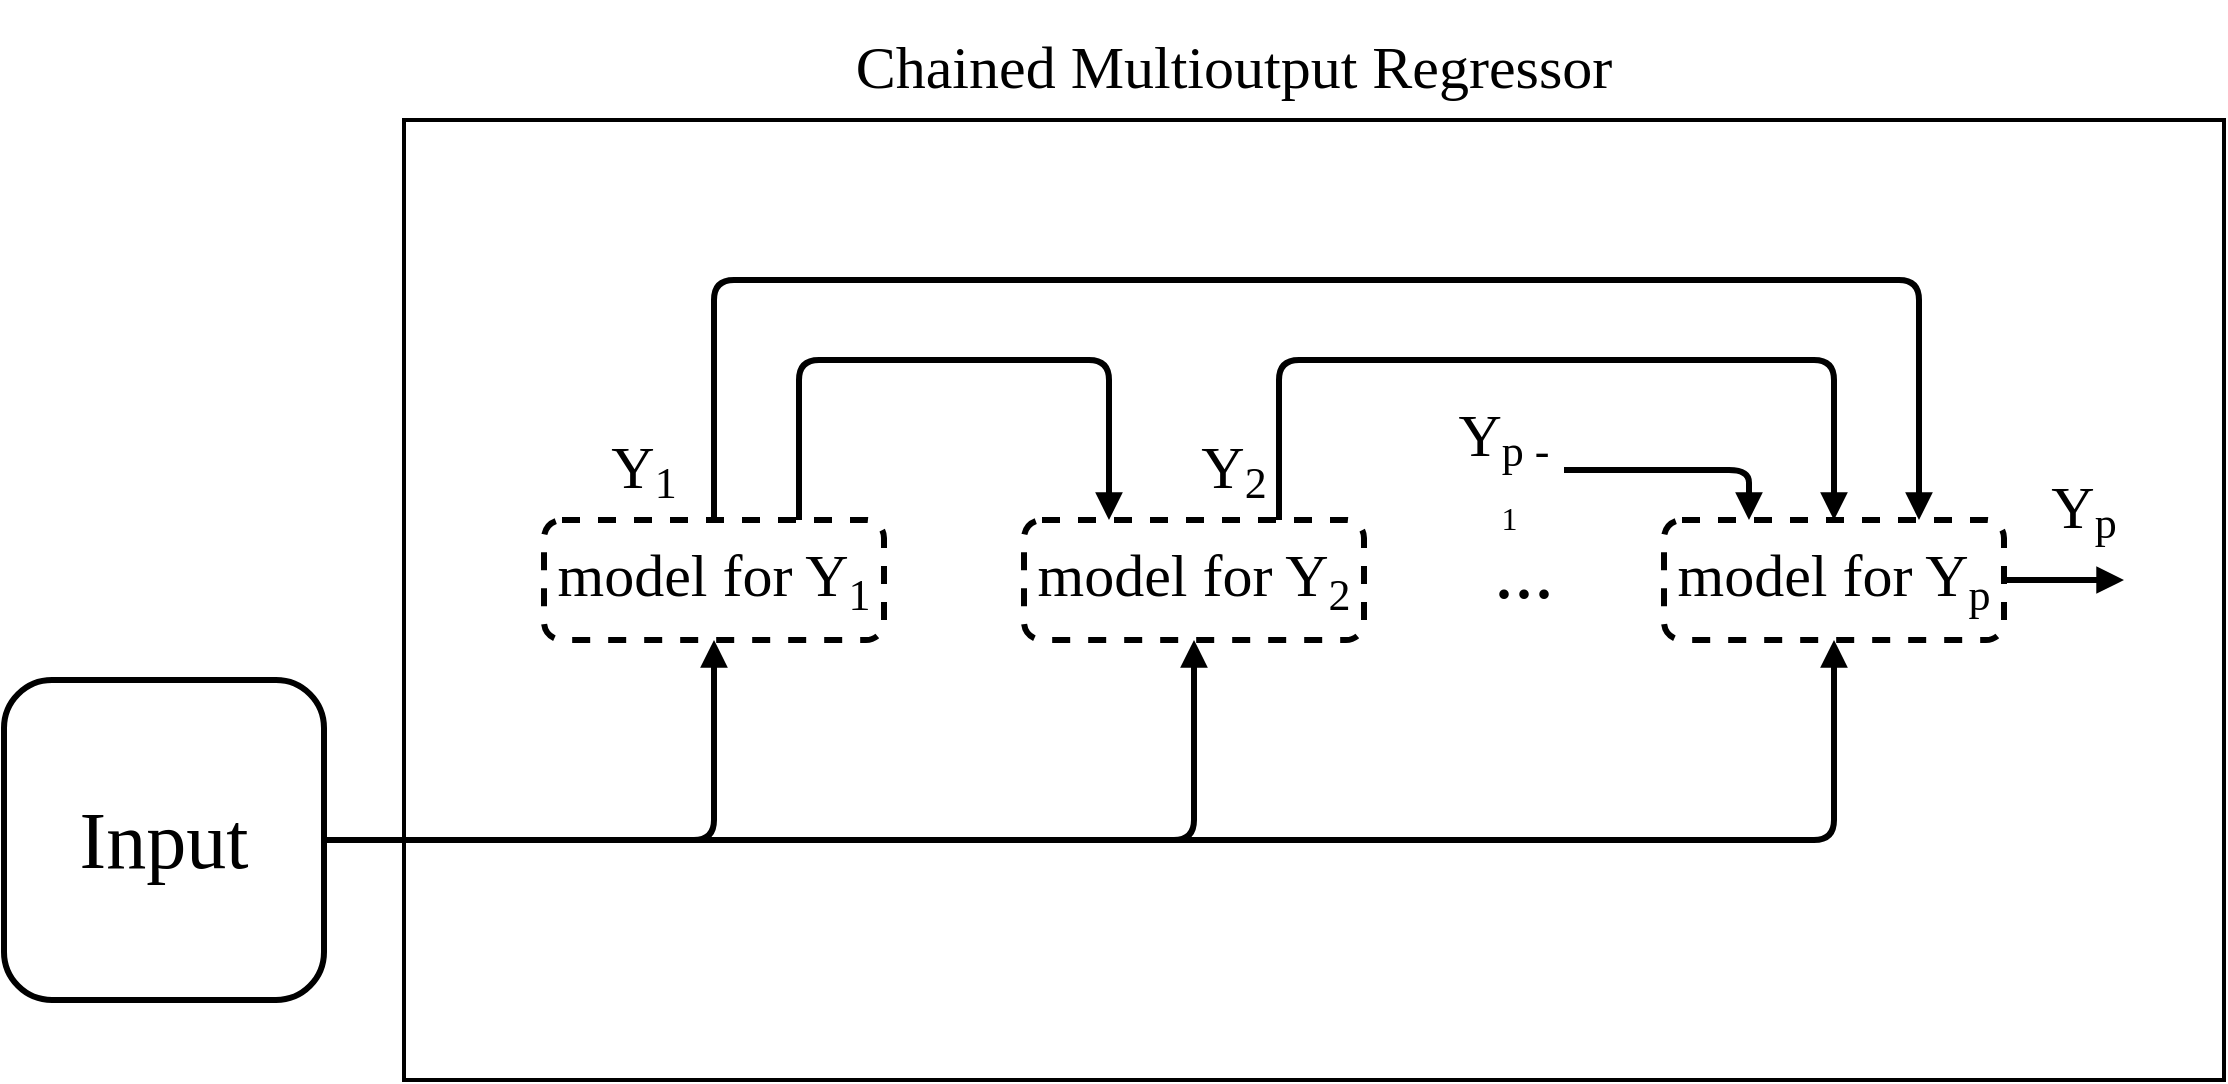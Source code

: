 <mxfile>
    <diagram id="SjiyFj5ATlokGoC4Gonm" name="Page-1">
        <mxGraphModel dx="2042" dy="781" grid="1" gridSize="10" guides="1" tooltips="1" connect="1" arrows="1" fold="1" page="1" pageScale="1" pageWidth="850" pageHeight="1100" math="0" shadow="0">
            <root>
                <mxCell id="0"/>
                <mxCell id="1" parent="0"/>
                <mxCell id="35" value="" style="rounded=0;whiteSpace=wrap;html=1;fontSize=16;fillColor=none;strokeWidth=2;strokeColor=#000000;" vertex="1" parent="1">
                    <mxGeometry x="10" y="80" width="910" height="480" as="geometry"/>
                </mxCell>
                <mxCell id="21" style="edgeStyle=orthogonalEdgeStyle;html=1;exitX=1;exitY=0.5;exitDx=0;exitDy=0;entryX=0.5;entryY=1;entryDx=0;entryDy=0;fontSize=22;strokeWidth=3;strokeColor=#000000;endArrow=block;endFill=1;elbow=vertical;" edge="1" parent="1" source="5" target="18">
                    <mxGeometry relative="1" as="geometry"/>
                </mxCell>
                <mxCell id="22" style="edgeStyle=orthogonalEdgeStyle;html=1;exitX=1;exitY=0.5;exitDx=0;exitDy=0;entryX=0.5;entryY=1;entryDx=0;entryDy=0;strokeColor=#000000;strokeWidth=3;fontSize=22;endArrow=block;endFill=1;elbow=vertical;" edge="1" parent="1" source="5" target="19">
                    <mxGeometry relative="1" as="geometry"/>
                </mxCell>
                <mxCell id="23" style="edgeStyle=orthogonalEdgeStyle;html=1;exitX=1;exitY=0.5;exitDx=0;exitDy=0;entryX=0.5;entryY=1;entryDx=0;entryDy=0;strokeColor=#000000;strokeWidth=3;fontSize=22;endArrow=block;endFill=1;elbow=vertical;" edge="1" parent="1" source="5" target="20">
                    <mxGeometry relative="1" as="geometry"/>
                </mxCell>
                <mxCell id="5" value="&lt;font color=&quot;#000000&quot; face=&quot;Times New Roman&quot; style=&quot;font-size: 40px;&quot;&gt;Input&lt;/font&gt;" style="rounded=1;whiteSpace=wrap;html=1;strokeWidth=3;strokeColor=#000000;" vertex="1" parent="1">
                    <mxGeometry x="-190" y="360" width="160" height="160" as="geometry"/>
                </mxCell>
                <mxCell id="7" value="&lt;font color=&quot;#000000&quot; style=&quot;font-size: 30px;&quot;&gt;Chained Multioutput Regressor&lt;/font&gt;" style="text;html=1;strokeColor=none;fillColor=none;align=center;verticalAlign=middle;whiteSpace=wrap;rounded=0;strokeWidth=3;fontFamily=Times New Roman;fontSize=40;" vertex="1" parent="1">
                    <mxGeometry x="175" y="20" width="500" height="60" as="geometry"/>
                </mxCell>
                <mxCell id="14" value="&lt;font style=&quot;font-size: 40px;&quot;&gt;...&lt;/font&gt;" style="text;html=1;strokeColor=none;fillColor=none;align=center;verticalAlign=middle;whiteSpace=wrap;rounded=0;dashed=1;strokeWidth=3;fontFamily=Times New Roman;fontSize=30;fontColor=#000000;" vertex="1" parent="1">
                    <mxGeometry x="530" y="282" width="80" height="45" as="geometry"/>
                </mxCell>
                <mxCell id="41" style="edgeStyle=orthogonalEdgeStyle;html=1;exitX=0.75;exitY=0;exitDx=0;exitDy=0;entryX=0.25;entryY=0;entryDx=0;entryDy=0;strokeColor=#000000;strokeWidth=3;fontSize=16;endArrow=block;endFill=1;elbow=vertical;" edge="1" parent="1" source="18" target="19">
                    <mxGeometry relative="1" as="geometry">
                        <Array as="points">
                            <mxPoint x="208" y="200"/>
                            <mxPoint x="363" y="200"/>
                        </Array>
                    </mxGeometry>
                </mxCell>
                <mxCell id="43" style="edgeStyle=orthogonalEdgeStyle;html=1;exitX=0.5;exitY=0;exitDx=0;exitDy=0;entryX=0.75;entryY=0;entryDx=0;entryDy=0;strokeColor=#000000;strokeWidth=3;fontSize=16;endArrow=block;endFill=1;elbow=vertical;" edge="1" parent="1" source="18" target="20">
                    <mxGeometry relative="1" as="geometry">
                        <Array as="points">
                            <mxPoint x="165" y="160"/>
                            <mxPoint x="768" y="160"/>
                        </Array>
                    </mxGeometry>
                </mxCell>
                <mxCell id="18" value="&lt;font color=&quot;#000000&quot;&gt;model for Y&lt;sub&gt;&lt;font style=&quot;font-size: 22px;&quot;&gt;1&lt;/font&gt;&lt;/sub&gt;&lt;/font&gt;" style="rounded=1;whiteSpace=wrap;html=1;strokeColor=#000000;strokeWidth=3;fontFamily=Times New Roman;fontSize=30;fillColor=none;dashed=1;" vertex="1" parent="1">
                    <mxGeometry x="80" y="280" width="170" height="60" as="geometry"/>
                </mxCell>
                <mxCell id="44" style="edgeStyle=orthogonalEdgeStyle;html=1;exitX=0.75;exitY=0;exitDx=0;exitDy=0;entryX=0.5;entryY=0;entryDx=0;entryDy=0;strokeColor=#000000;strokeWidth=3;fontSize=16;endArrow=block;endFill=1;elbow=vertical;" edge="1" parent="1" source="19" target="20">
                    <mxGeometry relative="1" as="geometry">
                        <Array as="points">
                            <mxPoint x="448" y="200"/>
                            <mxPoint x="725" y="200"/>
                        </Array>
                    </mxGeometry>
                </mxCell>
                <mxCell id="19" value="&lt;font color=&quot;#000000&quot;&gt;model for Y&lt;sub&gt;&lt;font style=&quot;font-size: 22px;&quot;&gt;2&lt;/font&gt;&lt;/sub&gt;&lt;/font&gt;" style="rounded=1;whiteSpace=wrap;html=1;strokeColor=#000000;strokeWidth=3;fontFamily=Times New Roman;fontSize=30;fillColor=none;dashed=1;" vertex="1" parent="1">
                    <mxGeometry x="320" y="280" width="170" height="60" as="geometry"/>
                </mxCell>
                <mxCell id="33" style="edgeStyle=orthogonalEdgeStyle;html=1;exitX=1;exitY=0.5;exitDx=0;exitDy=0;strokeColor=#000000;strokeWidth=3;fontSize=16;endArrow=block;endFill=1;elbow=vertical;" edge="1" parent="1" source="20">
                    <mxGeometry relative="1" as="geometry">
                        <mxPoint x="870" y="310" as="targetPoint"/>
                    </mxGeometry>
                </mxCell>
                <mxCell id="20" value="&lt;font color=&quot;#000000&quot;&gt;model for Y&lt;sub&gt;&lt;font style=&quot;font-size: 22px;&quot;&gt;p&lt;/font&gt;&lt;/sub&gt;&lt;/font&gt;" style="rounded=1;whiteSpace=wrap;html=1;strokeColor=#000000;strokeWidth=3;fontFamily=Times New Roman;fontSize=30;fillColor=none;dashed=1;" vertex="1" parent="1">
                    <mxGeometry x="640" y="280" width="170" height="60" as="geometry"/>
                </mxCell>
                <mxCell id="30" value="&lt;span style=&quot;color: rgb(0, 0, 0); font-family: &amp;quot;Times New Roman&amp;quot;; font-size: 30px;&quot;&gt;Y&lt;/span&gt;&lt;sub style=&quot;color: rgb(0, 0, 0); font-family: &amp;quot;Times New Roman&amp;quot;;&quot;&gt;&lt;font style=&quot;font-size: 22px;&quot;&gt;1&lt;/font&gt;&lt;/sub&gt;" style="text;html=1;strokeColor=none;fillColor=none;align=center;verticalAlign=middle;whiteSpace=wrap;rounded=0;fontSize=22;" vertex="1" parent="1">
                    <mxGeometry x="100" y="240" width="60" height="30" as="geometry"/>
                </mxCell>
                <mxCell id="31" value="&lt;span style=&quot;color: rgb(0, 0, 0); font-family: &amp;quot;Times New Roman&amp;quot;; font-size: 30px;&quot;&gt;Y&lt;/span&gt;&lt;sub style=&quot;color: rgb(0, 0, 0); font-family: &amp;quot;Times New Roman&amp;quot;;&quot;&gt;&lt;font style=&quot;font-size: 22px;&quot;&gt;2&lt;/font&gt;&lt;/sub&gt;" style="text;html=1;strokeColor=none;fillColor=none;align=center;verticalAlign=middle;whiteSpace=wrap;rounded=0;fontSize=22;" vertex="1" parent="1">
                    <mxGeometry x="395" y="240" width="60" height="30" as="geometry"/>
                </mxCell>
                <mxCell id="45" style="edgeStyle=orthogonalEdgeStyle;html=1;exitX=1;exitY=0.5;exitDx=0;exitDy=0;entryX=0.25;entryY=0;entryDx=0;entryDy=0;strokeColor=#000000;strokeWidth=3;fontSize=16;endArrow=block;endFill=1;elbow=vertical;" edge="1" parent="1" source="32" target="20">
                    <mxGeometry relative="1" as="geometry"/>
                </mxCell>
                <mxCell id="32" value="&lt;span style=&quot;color: rgb(0, 0, 0); font-family: &amp;quot;Times New Roman&amp;quot;; font-size: 30px;&quot;&gt;Y&lt;/span&gt;&lt;sub style=&quot;color: rgb(0, 0, 0); font-family: &amp;quot;Times New Roman&amp;quot;;&quot;&gt;&lt;font style=&quot;font-size: 22px;&quot;&gt;p -&amp;nbsp;&lt;/font&gt;&lt;font style=&quot;font-size: 16px;&quot;&gt;1&lt;/font&gt;&lt;/sub&gt;" style="text;html=1;strokeColor=none;fillColor=none;align=center;verticalAlign=middle;whiteSpace=wrap;rounded=0;fontSize=22;" vertex="1" parent="1">
                    <mxGeometry x="530" y="240" width="60" height="30" as="geometry"/>
                </mxCell>
                <mxCell id="34" value="&lt;span style=&quot;color: rgb(0, 0, 0); font-family: &amp;quot;Times New Roman&amp;quot;; font-size: 30px;&quot;&gt;Y&lt;/span&gt;&lt;sub style=&quot;color: rgb(0, 0, 0); font-family: &amp;quot;Times New Roman&amp;quot;;&quot;&gt;&lt;font style=&quot;font-size: 22px;&quot;&gt;p&lt;/font&gt;&lt;/sub&gt;" style="text;html=1;strokeColor=none;fillColor=none;align=center;verticalAlign=middle;whiteSpace=wrap;rounded=0;fontSize=22;" vertex="1" parent="1">
                    <mxGeometry x="820" y="260" width="60" height="30" as="geometry"/>
                </mxCell>
            </root>
        </mxGraphModel>
    </diagram>
</mxfile>